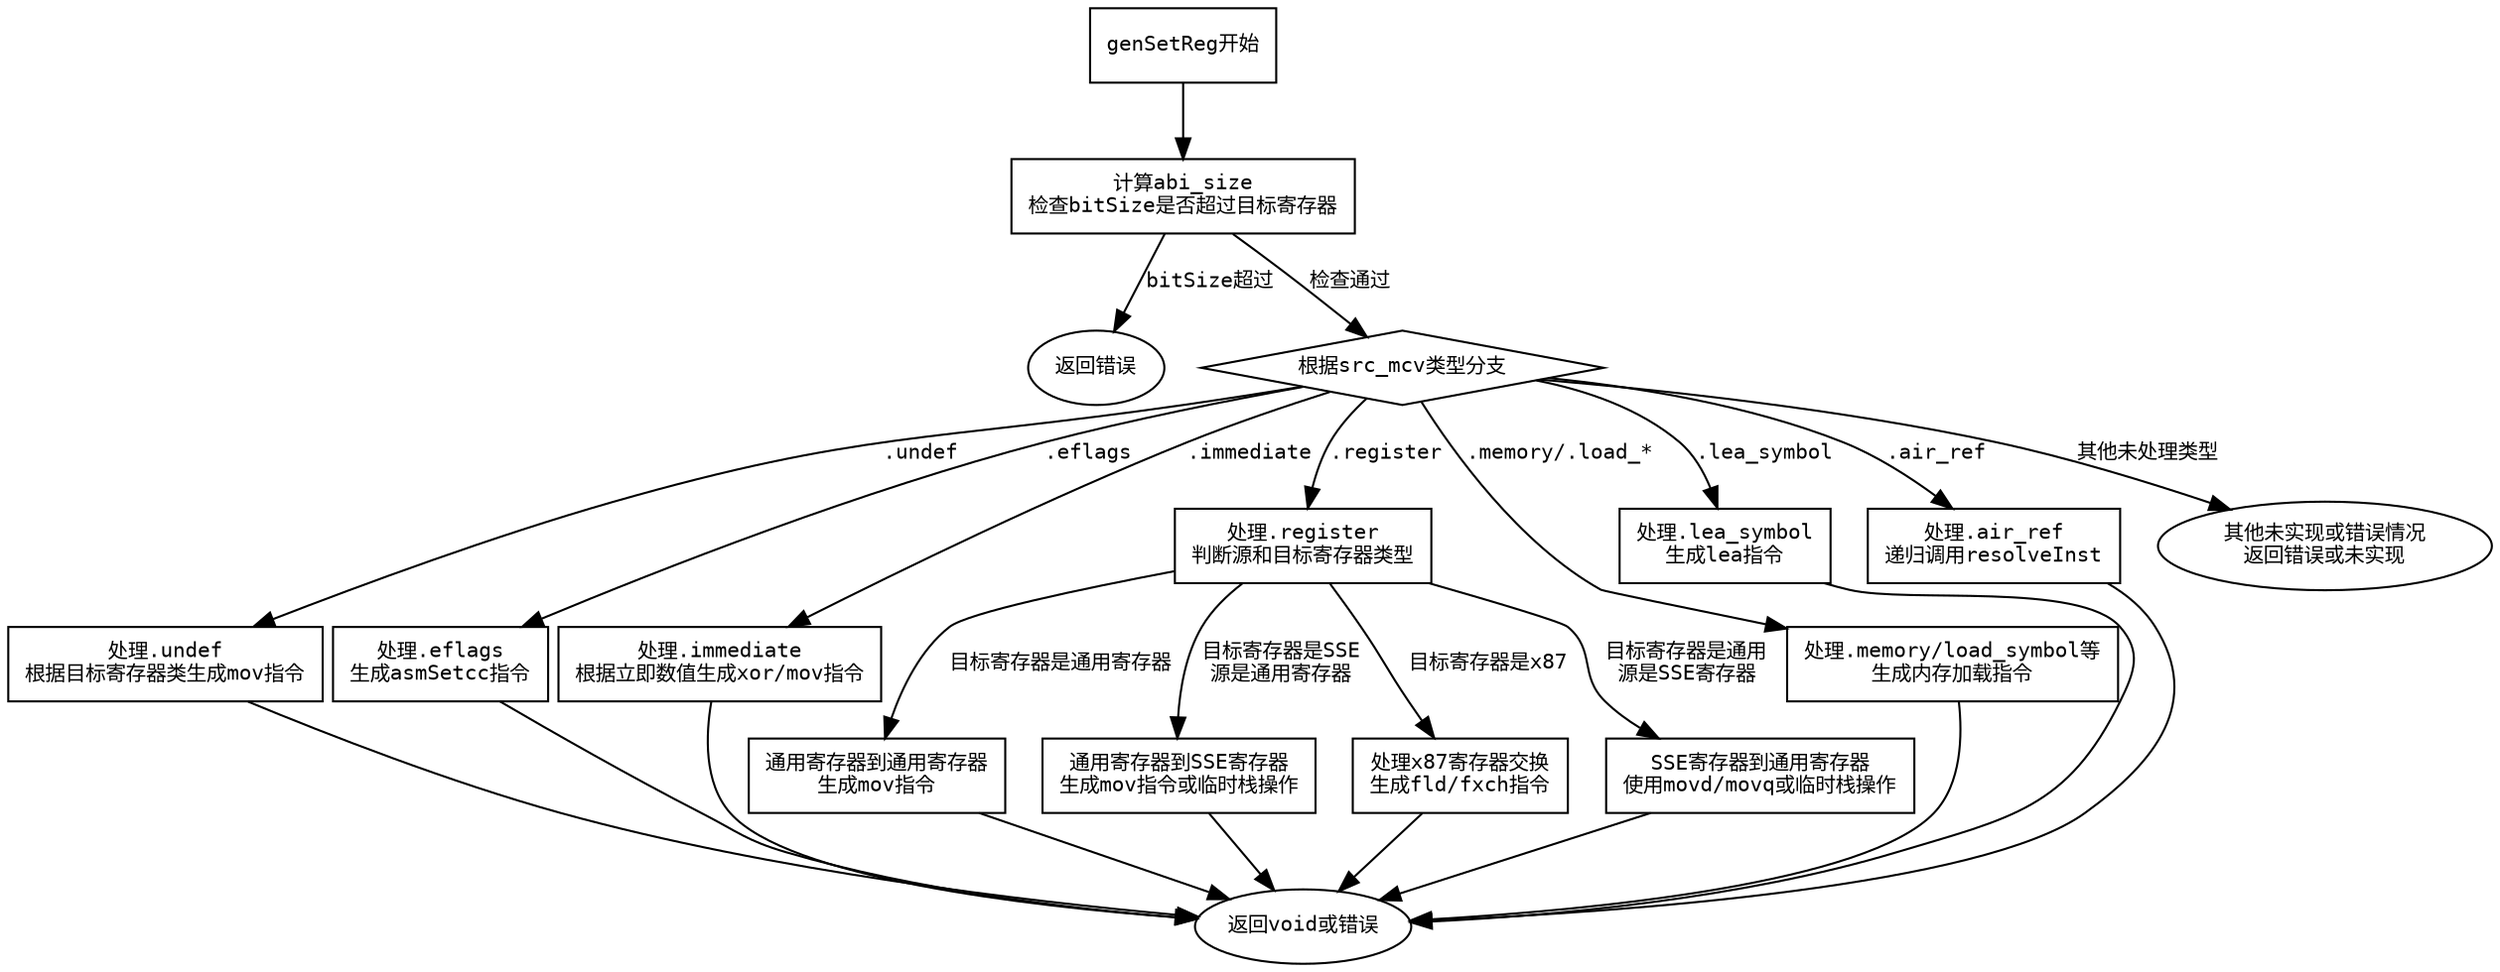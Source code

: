 
digraph flowchart {
    node [shape=rectangle, fontname="Courier", fontsize=10];
    edge [fontname="Courier", fontsize=10];

    start [label="genSetReg开始"];
    check_abi_size [label="计算abi_size\n检查bitSize是否超过目标寄存器"];
    check_abi_size_error [label="返回错误", shape=ellipse];
    switch_src_mcv [label="根据src_mcv类型分支", shape=diamond];

    // src_mcv分支
    undef_case [label="处理.undef\n根据目标寄存器类生成mov指令"];
    eflags_case [label="处理.eflags\n生成asmSetcc指令"];
    immediate_case [label="处理.immediate\n根据立即数值生成xor/mov指令"];
    register_case [label="处理.register\n判断源和目标寄存器类型"];
    memory_case [label="处理.memory/load_symbol等\n生成内存加载指令"];
    lea_symbol_case [label="处理.lea_symbol\n生成lea指令"];
    air_ref_case [label="处理.air_ref\n递归调用resolveInst"];
    other_cases [label="其他未实现或错误情况\n返回错误或未实现", shape=ellipse];

    // 寄存器子分支
    register_gp_to_gp [label="通用寄存器到通用寄存器\n生成mov指令"];
    register_gp_to_sse [label="通用寄存器到SSE寄存器\n生成mov指令或临时栈操作"];
    register_x87_handling [label="处理x87寄存器交换\n生成fld/fxch指令"];
    register_sse_to_gp [label="SSE寄存器到通用寄存器\n使用movd/movq或临时栈操作"];

    // 连接节点
    start -> check_abi_size;
    check_abi_size -> check_abi_size_error [label="bitSize超过"];
    check_abi_size -> switch_src_mcv [label="检查通过"];

    switch_src_mcv -> undef_case [label=".undef"];
    switch_src_mcv -> eflags_case [label=".eflags"];
    switch_src_mcv -> immediate_case [label=".immediate"];
    switch_src_mcv -> register_case [label=".register"];
    switch_src_mcv -> memory_case [label=".memory/.load_*"];
    switch_src_mcv -> lea_symbol_case [label=".lea_symbol"];
    switch_src_mcv -> air_ref_case [label=".air_ref"];
    switch_src_mcv -> other_cases [label="其他未处理类型"];

    // 寄存器分支细化
    register_case -> register_gp_to_gp [label="目标寄存器是通用寄存器"];
    register_case -> register_gp_to_sse [label="目标寄存器是SSE\n源是通用寄存器"];
    register_case -> register_x87_handling [label="目标寄存器是x87"];
    register_case -> register_sse_to_gp [label="目标寄存器是通用\n源是SSE寄存器"];

    // 各分支终止
    undef_case -> end;
    eflags_case -> end;
    immediate_case -> end;
    register_gp_to_gp -> end;
    register_gp_to_sse -> end;
    register_x87_handling -> end;
    register_sse_to_gp -> end;
    memory_case -> end;
    lea_symbol_case -> end;
    air_ref_case -> end;

    end [label="返回void或错误", shape=ellipse];
}

